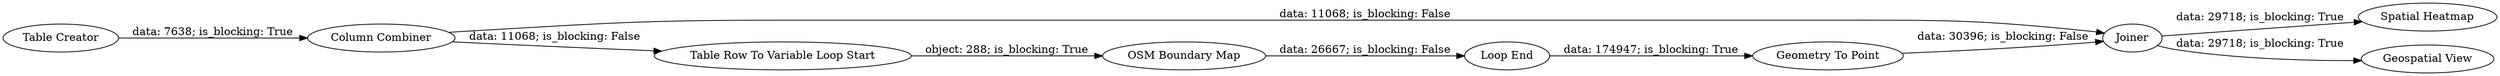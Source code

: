 digraph {
	"9139998735838568751_1890" [label="Spatial Heatmap"]
	"9139998735838568751_1885" [label="Geospatial View"]
	"9139998735838568751_1882" [label="Loop End"]
	"9139998735838568751_1886" [label="Column Combiner"]
	"9139998735838568751_1887" [label=Joiner]
	"9139998735838568751_1881" [label="OSM Boundary Map"]
	"9139998735838568751_1883" [label="Table Creator"]
	"9139998735838568751_1880" [label="Table Row To Variable Loop Start"]
	"9139998735838568751_1884" [label="Geometry To Point"]
	"9139998735838568751_1886" -> "9139998735838568751_1880" [label="data: 11068; is_blocking: False"]
	"9139998735838568751_1887" -> "9139998735838568751_1890" [label="data: 29718; is_blocking: True"]
	"9139998735838568751_1884" -> "9139998735838568751_1887" [label="data: 30396; is_blocking: False"]
	"9139998735838568751_1882" -> "9139998735838568751_1884" [label="data: 174947; is_blocking: True"]
	"9139998735838568751_1886" -> "9139998735838568751_1887" [label="data: 11068; is_blocking: False"]
	"9139998735838568751_1883" -> "9139998735838568751_1886" [label="data: 7638; is_blocking: True"]
	"9139998735838568751_1880" -> "9139998735838568751_1881" [label="object: 288; is_blocking: True"]
	"9139998735838568751_1881" -> "9139998735838568751_1882" [label="data: 26667; is_blocking: False"]
	"9139998735838568751_1887" -> "9139998735838568751_1885" [label="data: 29718; is_blocking: True"]
	rankdir=LR
}
